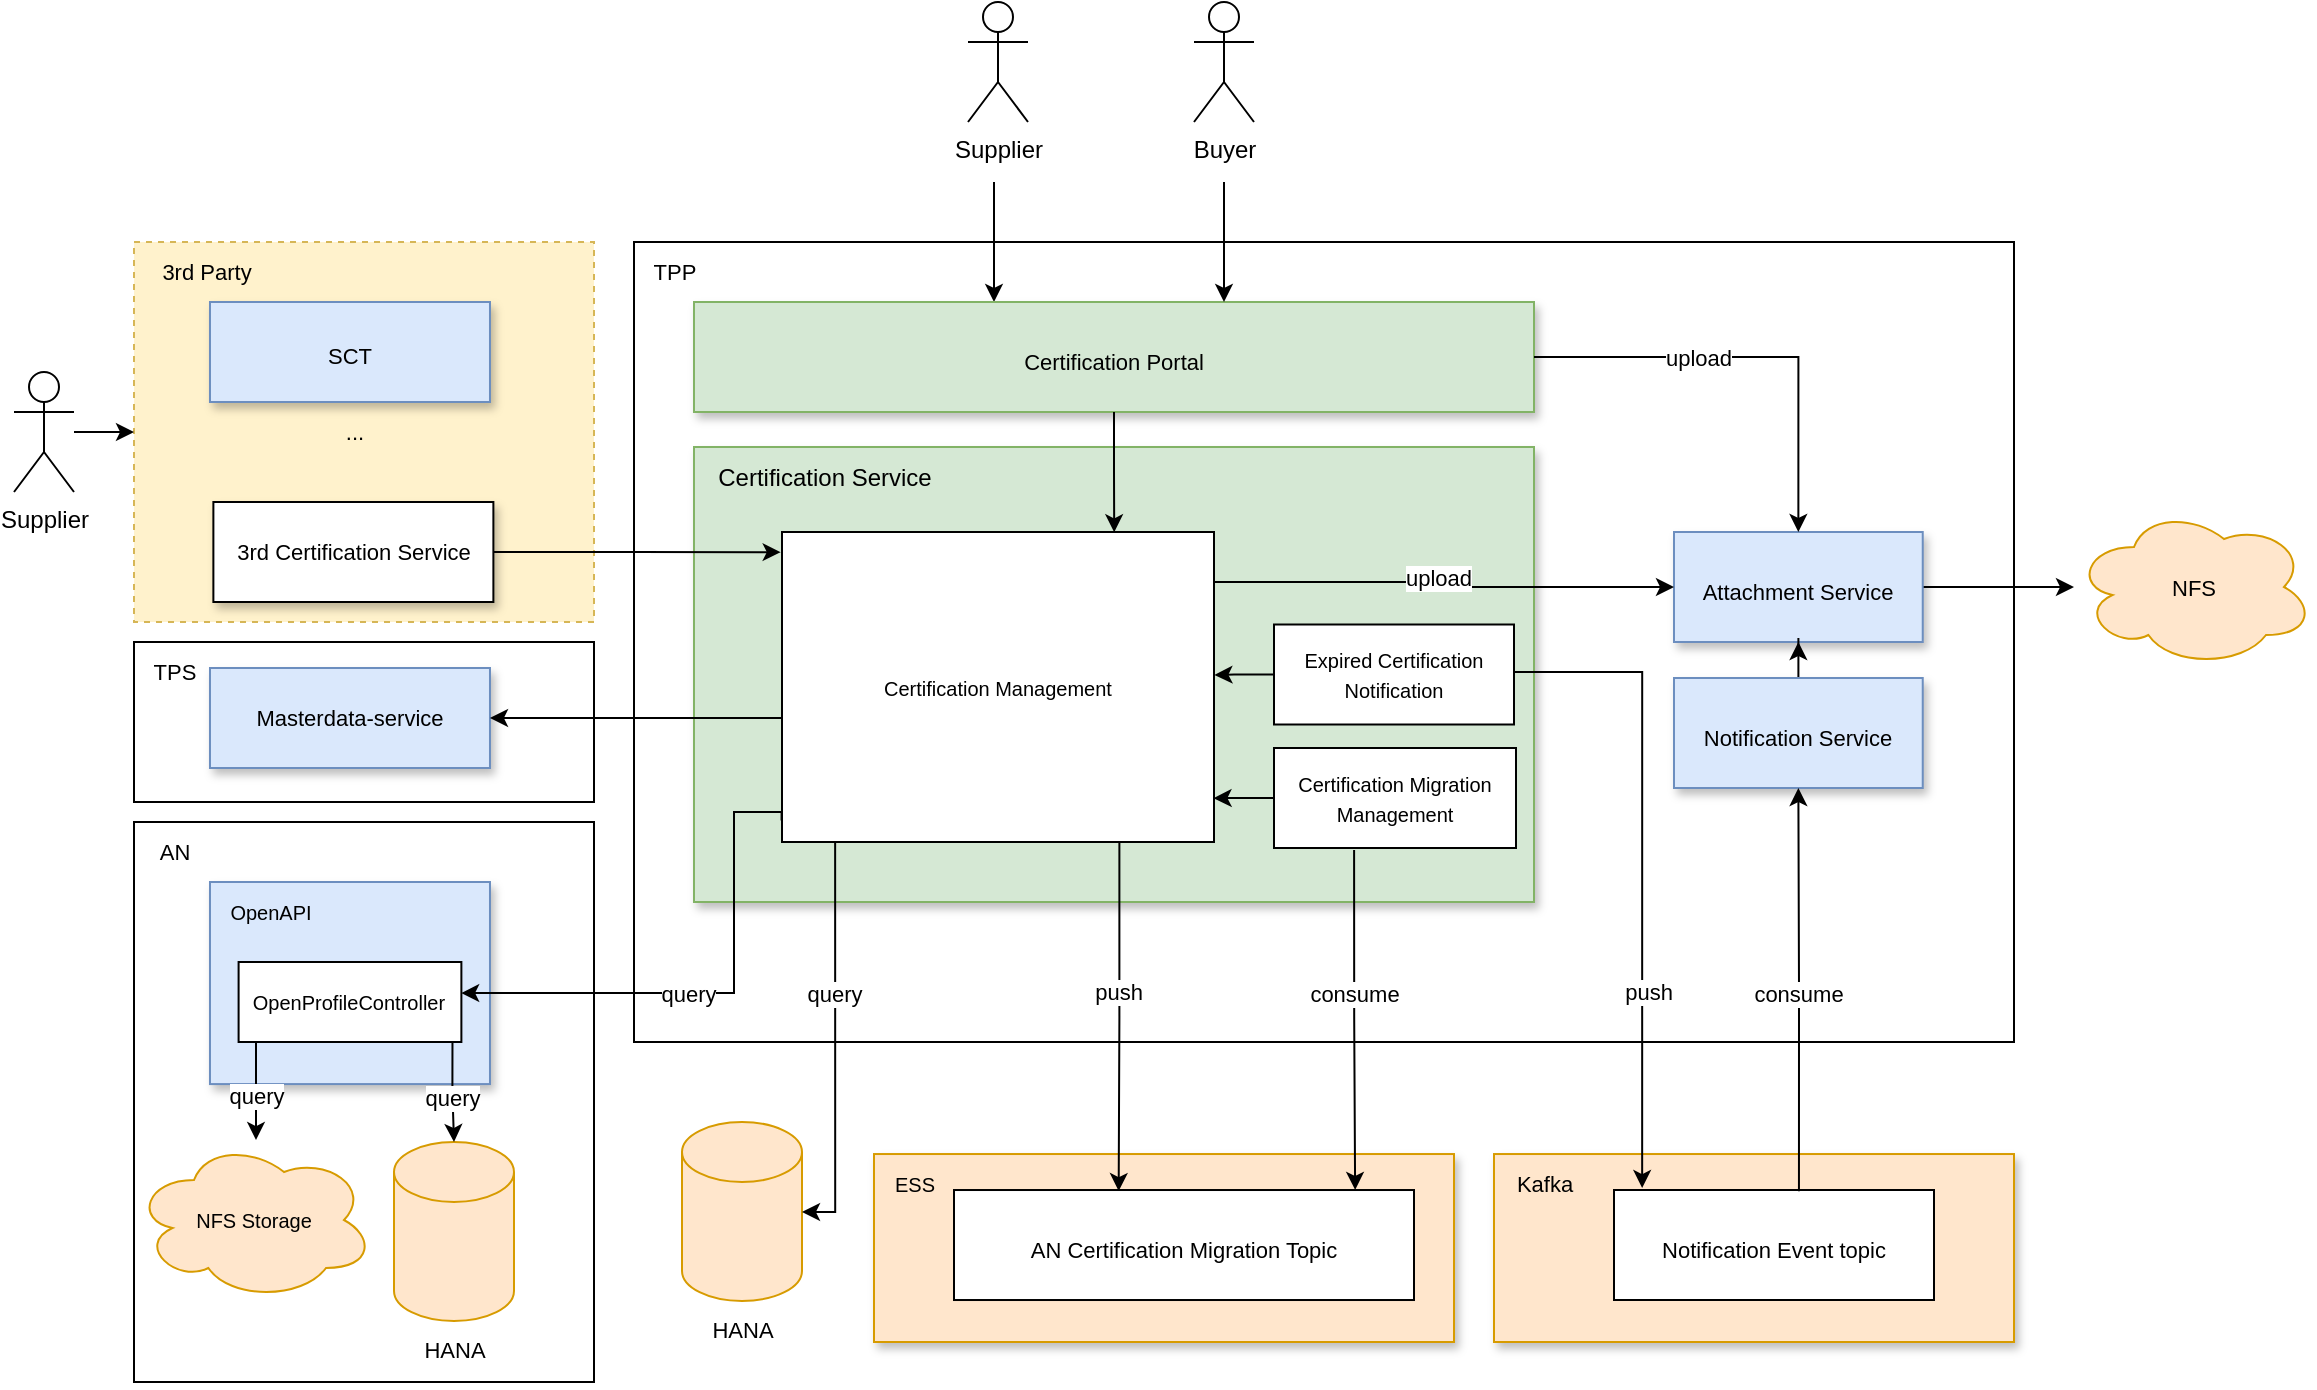 <mxfile version="20.5.3" type="github">
  <diagram id="iNibahF6Y3yYVgzD8dor" name="Page-1">
    <mxGraphModel dx="826" dy="1634" grid="1" gridSize="10" guides="1" tooltips="1" connect="1" arrows="1" fold="1" page="1" pageScale="1" pageWidth="827" pageHeight="1169" math="0" shadow="0">
      <root>
        <mxCell id="0" />
        <mxCell id="1" parent="0" />
        <mxCell id="lmEL7cjPea-mgnWhRd6o-77" value="" style="group" vertex="1" connectable="0" parent="1">
          <mxGeometry x="10" y="-1160" width="1150" height="692.99" as="geometry" />
        </mxCell>
        <mxCell id="NBC4jcn0iUTAf-bns_DX-24" value="" style="rounded=0;whiteSpace=wrap;html=1;dashed=1;fillColor=#fff2cc;strokeColor=#d6b656;" parent="lmEL7cjPea-mgnWhRd6o-77" vertex="1">
          <mxGeometry x="60" y="120" width="230" height="190" as="geometry" />
        </mxCell>
        <mxCell id="NBC4jcn0iUTAf-bns_DX-7" value="" style="rounded=0;whiteSpace=wrap;html=1;" parent="lmEL7cjPea-mgnWhRd6o-77" vertex="1">
          <mxGeometry x="310" y="120" width="690" height="400" as="geometry" />
        </mxCell>
        <mxCell id="lmEL7cjPea-mgnWhRd6o-51" style="edgeStyle=orthogonalEdgeStyle;rounded=0;orthogonalLoop=1;jettySize=auto;html=1;fontFamily=Helvetica;fontSize=11;" edge="1" parent="lmEL7cjPea-mgnWhRd6o-77">
          <mxGeometry relative="1" as="geometry">
            <mxPoint x="490" y="90" as="sourcePoint" />
            <mxPoint x="490" y="150" as="targetPoint" />
          </mxGeometry>
        </mxCell>
        <mxCell id="NBC4jcn0iUTAf-bns_DX-6" value="Supplier" style="shape=umlActor;verticalLabelPosition=bottom;verticalAlign=top;html=1;outlineConnect=0;" parent="lmEL7cjPea-mgnWhRd6o-77" vertex="1">
          <mxGeometry x="477" width="30" height="60" as="geometry" />
        </mxCell>
        <mxCell id="NBC4jcn0iUTAf-bns_DX-16" value="&lt;font style=&quot;font-size: 11px;&quot;&gt;NFS&lt;/font&gt;" style="ellipse;shape=cloud;whiteSpace=wrap;html=1;fillColor=#ffe6cc;strokeColor=#d79b00;" parent="lmEL7cjPea-mgnWhRd6o-77" vertex="1">
          <mxGeometry x="1030" y="252.5" width="120" height="80" as="geometry" />
        </mxCell>
        <mxCell id="NBC4jcn0iUTAf-bns_DX-18" value="&lt;font style=&quot;font-size: 11px;&quot;&gt;Certification Portal&lt;/font&gt;" style="whiteSpace=wrap;html=1;shadow=1;fontSize=18;fillColor=#d5e8d4;strokeColor=#82b366;" parent="lmEL7cjPea-mgnWhRd6o-77" vertex="1">
          <mxGeometry x="340" y="150" width="420" height="55" as="geometry" />
        </mxCell>
        <mxCell id="NBC4jcn0iUTAf-bns_DX-19" value="" style="whiteSpace=wrap;html=1;shadow=1;fontSize=18;fillColor=#d5e8d4;strokeColor=#82b366;" parent="lmEL7cjPea-mgnWhRd6o-77" vertex="1">
          <mxGeometry x="340" y="222.5" width="420" height="227.5" as="geometry" />
        </mxCell>
        <mxCell id="NBC4jcn0iUTAf-bns_DX-22" value="&lt;font style=&quot;font-size: 11px;&quot;&gt;SCT&lt;/font&gt;" style="whiteSpace=wrap;html=1;shadow=1;fontSize=18;fillColor=#dae8fc;strokeColor=#6c8ebf;" parent="lmEL7cjPea-mgnWhRd6o-77" vertex="1">
          <mxGeometry x="97.99" y="150" width="140" height="50" as="geometry" />
        </mxCell>
        <mxCell id="NBC4jcn0iUTAf-bns_DX-29" style="edgeStyle=orthogonalEdgeStyle;rounded=0;orthogonalLoop=1;jettySize=auto;html=1;" parent="lmEL7cjPea-mgnWhRd6o-77" source="NBC4jcn0iUTAf-bns_DX-23" target="NBC4jcn0iUTAf-bns_DX-16" edge="1">
          <mxGeometry relative="1" as="geometry" />
        </mxCell>
        <mxCell id="NBC4jcn0iUTAf-bns_DX-23" value="&lt;font style=&quot;font-size: 11px;&quot;&gt;Attachment Service&lt;/font&gt;" style="whiteSpace=wrap;html=1;shadow=1;fontSize=18;fillColor=#dae8fc;strokeColor=#6c8ebf;" parent="lmEL7cjPea-mgnWhRd6o-77" vertex="1">
          <mxGeometry x="830" y="265" width="124.37" height="55" as="geometry" />
        </mxCell>
        <mxCell id="lmEL7cjPea-mgnWhRd6o-16" style="edgeStyle=orthogonalEdgeStyle;rounded=0;orthogonalLoop=1;jettySize=auto;html=1;exitX=1;exitY=0.5;exitDx=0;exitDy=0;entryX=0.5;entryY=0;entryDx=0;entryDy=0;fontFamily=Helvetica;" edge="1" parent="lmEL7cjPea-mgnWhRd6o-77" source="NBC4jcn0iUTAf-bns_DX-18" target="NBC4jcn0iUTAf-bns_DX-23">
          <mxGeometry relative="1" as="geometry" />
        </mxCell>
        <mxCell id="lmEL7cjPea-mgnWhRd6o-60" value="upload" style="edgeLabel;html=1;align=center;verticalAlign=middle;resizable=0;points=[];fontSize=11;fontFamily=Helvetica;" vertex="1" connectable="0" parent="lmEL7cjPea-mgnWhRd6o-16">
          <mxGeometry x="-0.252" relative="1" as="geometry">
            <mxPoint as="offset" />
          </mxGeometry>
        </mxCell>
        <mxCell id="B5y0qz-TB3IfU01jpHbR-6" value="" style="rounded=0;whiteSpace=wrap;html=1;" parent="lmEL7cjPea-mgnWhRd6o-77" vertex="1">
          <mxGeometry x="60" y="410" width="230" height="280" as="geometry" />
        </mxCell>
        <mxCell id="NBC4jcn0iUTAf-bns_DX-10" value="&lt;font style=&quot;font-size: 11px;&quot;&gt;AN&lt;/font&gt;" style="text;html=1;align=center;verticalAlign=middle;resizable=0;points=[];autosize=1;strokeColor=none;fillColor=none;" parent="lmEL7cjPea-mgnWhRd6o-77" vertex="1">
          <mxGeometry x="59.69" y="409.999" width="40" height="30" as="geometry" />
        </mxCell>
        <mxCell id="B5y0qz-TB3IfU01jpHbR-4" value="" style="group" parent="lmEL7cjPea-mgnWhRd6o-77" vertex="1" connectable="0">
          <mxGeometry x="190" y="570" width="60" height="122.99" as="geometry" />
        </mxCell>
        <mxCell id="B5y0qz-TB3IfU01jpHbR-2" value="" style="shape=cylinder3;whiteSpace=wrap;html=1;boundedLbl=1;backgroundOutline=1;size=15;fillColor=#ffe6cc;strokeColor=#d79b00;" parent="B5y0qz-TB3IfU01jpHbR-4" vertex="1">
          <mxGeometry width="60" height="89.447" as="geometry" />
        </mxCell>
        <mxCell id="B5y0qz-TB3IfU01jpHbR-3" value="&lt;font style=&quot;font-size: 11px;&quot;&gt;HANA&lt;/font&gt;" style="text;html=1;align=center;verticalAlign=middle;resizable=0;points=[];autosize=1;strokeColor=none;fillColor=none;" parent="B5y0qz-TB3IfU01jpHbR-4" vertex="1">
          <mxGeometry x="5" y="89.447" width="50" height="30" as="geometry" />
        </mxCell>
        <mxCell id="lmEL7cjPea-mgnWhRd6o-3" value="&lt;font style=&quot;font-size: 11px;&quot;&gt;3rd Certification Service&lt;/font&gt;" style="rounded=0;whiteSpace=wrap;html=1;shadow=1;" vertex="1" parent="lmEL7cjPea-mgnWhRd6o-77">
          <mxGeometry x="99.69" y="250" width="140" height="50" as="geometry" />
        </mxCell>
        <mxCell id="lmEL7cjPea-mgnWhRd6o-50" style="edgeStyle=orthogonalEdgeStyle;rounded=0;orthogonalLoop=1;jettySize=auto;html=1;entryX=0;entryY=0.5;entryDx=0;entryDy=0;fontFamily=Helvetica;fontSize=11;" edge="1" parent="lmEL7cjPea-mgnWhRd6o-77" source="lmEL7cjPea-mgnWhRd6o-6" target="NBC4jcn0iUTAf-bns_DX-24">
          <mxGeometry relative="1" as="geometry" />
        </mxCell>
        <mxCell id="lmEL7cjPea-mgnWhRd6o-6" value="Supplier" style="shape=umlActor;verticalLabelPosition=bottom;verticalAlign=top;html=1;outlineConnect=0;" vertex="1" parent="lmEL7cjPea-mgnWhRd6o-77">
          <mxGeometry y="185" width="30" height="60" as="geometry" />
        </mxCell>
        <mxCell id="lmEL7cjPea-mgnWhRd6o-7" value="&lt;font style=&quot;font-size: 10px;&quot;&gt;NFS Storage&lt;/font&gt;" style="ellipse;shape=cloud;whiteSpace=wrap;html=1;fillColor=#ffe6cc;strokeColor=#d79b00;" vertex="1" parent="lmEL7cjPea-mgnWhRd6o-77">
          <mxGeometry x="60" y="569" width="120" height="80" as="geometry" />
        </mxCell>
        <mxCell id="NBC4jcn0iUTAf-bns_DX-21" value="" style="whiteSpace=wrap;html=1;shadow=1;fontSize=18;fillColor=#dae8fc;strokeColor=#6c8ebf;" parent="lmEL7cjPea-mgnWhRd6o-77" vertex="1">
          <mxGeometry x="97.99" y="440" width="140" height="101.04" as="geometry" />
        </mxCell>
        <mxCell id="NBC4jcn0iUTAf-bns_DX-13" value="&lt;font style=&quot;font-size: 10px;&quot;&gt;OpenAPI&lt;/font&gt;" style="text;html=1;align=center;verticalAlign=middle;resizable=0;points=[];autosize=1;strokeColor=none;fillColor=none;" parent="lmEL7cjPea-mgnWhRd6o-77" vertex="1">
          <mxGeometry x="97.99" y="440" width="60" height="30" as="geometry" />
        </mxCell>
        <mxCell id="lmEL7cjPea-mgnWhRd6o-11" value="" style="group" vertex="1" connectable="0" parent="lmEL7cjPea-mgnWhRd6o-77">
          <mxGeometry x="334" y="560" width="60" height="122.99" as="geometry" />
        </mxCell>
        <mxCell id="lmEL7cjPea-mgnWhRd6o-12" value="" style="shape=cylinder3;whiteSpace=wrap;html=1;boundedLbl=1;backgroundOutline=1;size=15;fillColor=#ffe6cc;strokeColor=#d79b00;" vertex="1" parent="lmEL7cjPea-mgnWhRd6o-11">
          <mxGeometry width="60" height="89.447" as="geometry" />
        </mxCell>
        <mxCell id="lmEL7cjPea-mgnWhRd6o-13" value="&lt;font style=&quot;font-size: 11px;&quot;&gt;HANA&lt;/font&gt;" style="text;html=1;align=center;verticalAlign=middle;resizable=0;points=[];autosize=1;strokeColor=none;fillColor=none;" vertex="1" parent="lmEL7cjPea-mgnWhRd6o-11">
          <mxGeometry x="5" y="89.447" width="50" height="30" as="geometry" />
        </mxCell>
        <mxCell id="lmEL7cjPea-mgnWhRd6o-15" value="&lt;span style=&quot;&quot;&gt;Certification Service&lt;/span&gt;" style="text;html=1;align=center;verticalAlign=middle;resizable=0;points=[];autosize=1;strokeColor=none;fillColor=none;fontFamily=Helvetica;" vertex="1" parent="lmEL7cjPea-mgnWhRd6o-77">
          <mxGeometry x="339.5" y="222.5" width="130" height="30" as="geometry" />
        </mxCell>
        <mxCell id="lmEL7cjPea-mgnWhRd6o-18" value="&lt;span style=&quot;&quot;&gt;&lt;font style=&quot;font-size: 10px;&quot;&gt;OpenProfileController&lt;/font&gt;&lt;/span&gt;" style="rounded=0;whiteSpace=wrap;html=1;" vertex="1" parent="lmEL7cjPea-mgnWhRd6o-77">
          <mxGeometry x="112.3" y="480" width="111.39" height="40" as="geometry" />
        </mxCell>
        <mxCell id="lmEL7cjPea-mgnWhRd6o-10" style="edgeStyle=orthogonalEdgeStyle;rounded=0;orthogonalLoop=1;jettySize=auto;html=1;fontFamily=Helvetica;" edge="1" parent="lmEL7cjPea-mgnWhRd6o-77" target="lmEL7cjPea-mgnWhRd6o-7">
          <mxGeometry relative="1" as="geometry">
            <mxPoint x="121" y="520" as="sourcePoint" />
            <Array as="points">
              <mxPoint x="121" y="530" />
              <mxPoint x="121" y="530" />
            </Array>
          </mxGeometry>
        </mxCell>
        <mxCell id="lmEL7cjPea-mgnWhRd6o-64" value="query" style="edgeLabel;html=1;align=center;verticalAlign=middle;resizable=0;points=[];fontSize=11;fontFamily=Helvetica;" vertex="1" connectable="0" parent="lmEL7cjPea-mgnWhRd6o-10">
          <mxGeometry x="-0.242" relative="1" as="geometry">
            <mxPoint y="8" as="offset" />
          </mxGeometry>
        </mxCell>
        <mxCell id="NBC4jcn0iUTAf-bns_DX-34" style="edgeStyle=orthogonalEdgeStyle;rounded=0;orthogonalLoop=1;jettySize=auto;html=1;exitX=0.96;exitY=0.991;exitDx=0;exitDy=0;exitPerimeter=0;" parent="lmEL7cjPea-mgnWhRd6o-77" source="lmEL7cjPea-mgnWhRd6o-18" target="B5y0qz-TB3IfU01jpHbR-2" edge="1">
          <mxGeometry relative="1" as="geometry" />
        </mxCell>
        <mxCell id="lmEL7cjPea-mgnWhRd6o-63" value="query" style="edgeLabel;html=1;align=center;verticalAlign=middle;resizable=0;points=[];fontSize=11;fontFamily=Helvetica;" vertex="1" connectable="0" parent="NBC4jcn0iUTAf-bns_DX-34">
          <mxGeometry x="-0.258" y="1" relative="1" as="geometry">
            <mxPoint x="-1" y="9" as="offset" />
          </mxGeometry>
        </mxCell>
        <mxCell id="NBC4jcn0iUTAf-bns_DX-11" value="" style="rounded=0;whiteSpace=wrap;html=1;shadow=1;fillColor=#ffe6cc;strokeColor=#d79b00;" parent="lmEL7cjPea-mgnWhRd6o-77" vertex="1">
          <mxGeometry x="740" y="576.02" width="260" height="93.98" as="geometry" />
        </mxCell>
        <mxCell id="NBC4jcn0iUTAf-bns_DX-14" value="&lt;font style=&quot;font-size: 11px;&quot;&gt;Kafka&lt;/font&gt;" style="text;html=1;align=center;verticalAlign=middle;resizable=0;points=[];autosize=1;strokeColor=none;fillColor=none;" parent="lmEL7cjPea-mgnWhRd6o-77" vertex="1">
          <mxGeometry x="740" y="575.97" width="50" height="30" as="geometry" />
        </mxCell>
        <mxCell id="NBC4jcn0iUTAf-bns_DX-17" value="&lt;font style=&quot;font-size: 11px;&quot;&gt;Notification Event topic&lt;/font&gt;" style="whiteSpace=wrap;html=1;shadow=0;fontSize=18;" parent="lmEL7cjPea-mgnWhRd6o-77" vertex="1">
          <mxGeometry x="800" y="594" width="160" height="55" as="geometry" />
        </mxCell>
        <mxCell id="lmEL7cjPea-mgnWhRd6o-19" value="" style="rounded=0;whiteSpace=wrap;html=1;shadow=1;fillColor=#ffe6cc;strokeColor=#d79b00;" vertex="1" parent="lmEL7cjPea-mgnWhRd6o-77">
          <mxGeometry x="430" y="576.02" width="290" height="93.98" as="geometry" />
        </mxCell>
        <mxCell id="lmEL7cjPea-mgnWhRd6o-20" value="&lt;font style=&quot;font-size: 10px;&quot;&gt;ESS&lt;/font&gt;" style="text;html=1;align=center;verticalAlign=middle;resizable=0;points=[];autosize=1;strokeColor=none;fillColor=none;" vertex="1" parent="lmEL7cjPea-mgnWhRd6o-77">
          <mxGeometry x="429.5" y="576.02" width="40" height="30" as="geometry" />
        </mxCell>
        <mxCell id="lmEL7cjPea-mgnWhRd6o-21" value="&lt;font style=&quot;font-size: 11px;&quot;&gt;AN Certification Migration Topic&lt;/font&gt;" style="whiteSpace=wrap;html=1;shadow=0;fontSize=18;" vertex="1" parent="lmEL7cjPea-mgnWhRd6o-77">
          <mxGeometry x="470" y="594.01" width="230" height="55" as="geometry" />
        </mxCell>
        <mxCell id="lmEL7cjPea-mgnWhRd6o-26" style="edgeStyle=orthogonalEdgeStyle;rounded=0;orthogonalLoop=1;jettySize=auto;html=1;fontFamily=Helvetica;fontSize=10;exitX=0.781;exitY=0.997;exitDx=0;exitDy=0;exitPerimeter=0;entryX=0.358;entryY=0.01;entryDx=0;entryDy=0;entryPerimeter=0;" edge="1" parent="lmEL7cjPea-mgnWhRd6o-77" source="lmEL7cjPea-mgnWhRd6o-22" target="lmEL7cjPea-mgnWhRd6o-21">
          <mxGeometry relative="1" as="geometry">
            <mxPoint x="553" y="590" as="targetPoint" />
            <Array as="points" />
          </mxGeometry>
        </mxCell>
        <mxCell id="lmEL7cjPea-mgnWhRd6o-58" value="push" style="edgeLabel;html=1;align=center;verticalAlign=middle;resizable=0;points=[];fontSize=11;fontFamily=Helvetica;" vertex="1" connectable="0" parent="lmEL7cjPea-mgnWhRd6o-26">
          <mxGeometry x="-0.162" y="-1" relative="1" as="geometry">
            <mxPoint y="2" as="offset" />
          </mxGeometry>
        </mxCell>
        <mxCell id="lmEL7cjPea-mgnWhRd6o-36" style="edgeStyle=orthogonalEdgeStyle;rounded=0;orthogonalLoop=1;jettySize=auto;html=1;fontFamily=Helvetica;fontSize=10;exitX=0.997;exitY=0.161;exitDx=0;exitDy=0;entryX=0;entryY=0.5;entryDx=0;entryDy=0;exitPerimeter=0;" edge="1" parent="lmEL7cjPea-mgnWhRd6o-77" source="lmEL7cjPea-mgnWhRd6o-22" target="NBC4jcn0iUTAf-bns_DX-23">
          <mxGeometry relative="1" as="geometry">
            <Array as="points" />
          </mxGeometry>
        </mxCell>
        <mxCell id="lmEL7cjPea-mgnWhRd6o-59" value="upload" style="edgeLabel;html=1;align=center;verticalAlign=middle;resizable=0;points=[];fontSize=11;fontFamily=Helvetica;" vertex="1" connectable="0" parent="lmEL7cjPea-mgnWhRd6o-36">
          <mxGeometry x="-0.038" y="2" relative="1" as="geometry">
            <mxPoint as="offset" />
          </mxGeometry>
        </mxCell>
        <mxCell id="lmEL7cjPea-mgnWhRd6o-22" value="&lt;span style=&quot;&quot;&gt;&lt;font style=&quot;font-size: 10px;&quot;&gt;Certification Management&lt;/font&gt;&lt;/span&gt;" style="rounded=0;whiteSpace=wrap;html=1;" vertex="1" parent="lmEL7cjPea-mgnWhRd6o-77">
          <mxGeometry x="384" y="265" width="216" height="155" as="geometry" />
        </mxCell>
        <mxCell id="lmEL7cjPea-mgnWhRd6o-45" style="edgeStyle=orthogonalEdgeStyle;rounded=0;orthogonalLoop=1;jettySize=auto;html=1;entryX=0.088;entryY=-0.018;entryDx=0;entryDy=0;fontFamily=Helvetica;fontSize=10;entryPerimeter=0;exitX=1;exitY=0.5;exitDx=0;exitDy=0;" edge="1" parent="lmEL7cjPea-mgnWhRd6o-77" source="lmEL7cjPea-mgnWhRd6o-23" target="NBC4jcn0iUTAf-bns_DX-17">
          <mxGeometry relative="1" as="geometry">
            <Array as="points">
              <mxPoint x="814" y="335" />
            </Array>
          </mxGeometry>
        </mxCell>
        <mxCell id="lmEL7cjPea-mgnWhRd6o-55" value="push" style="edgeLabel;html=1;align=center;verticalAlign=middle;resizable=0;points=[];fontSize=11;fontFamily=Helvetica;" vertex="1" connectable="0" parent="lmEL7cjPea-mgnWhRd6o-45">
          <mxGeometry x="-0.023" y="2" relative="1" as="geometry">
            <mxPoint x="1" y="67" as="offset" />
          </mxGeometry>
        </mxCell>
        <mxCell id="lmEL7cjPea-mgnWhRd6o-46" style="edgeStyle=orthogonalEdgeStyle;rounded=0;orthogonalLoop=1;jettySize=auto;html=1;fontFamily=Helvetica;fontSize=10;entryX=1.001;entryY=0.461;entryDx=0;entryDy=0;entryPerimeter=0;" edge="1" parent="lmEL7cjPea-mgnWhRd6o-77" source="lmEL7cjPea-mgnWhRd6o-23" target="lmEL7cjPea-mgnWhRd6o-22">
          <mxGeometry relative="1" as="geometry">
            <mxPoint x="600" y="335" as="targetPoint" />
          </mxGeometry>
        </mxCell>
        <mxCell id="lmEL7cjPea-mgnWhRd6o-23" value="&lt;span style=&quot;&quot;&gt;&lt;font style=&quot;font-size: 10px;&quot;&gt;Expired&amp;nbsp;Certification Notification&lt;/font&gt;&lt;/span&gt;" style="rounded=0;whiteSpace=wrap;html=1;" vertex="1" parent="lmEL7cjPea-mgnWhRd6o-77">
          <mxGeometry x="630" y="311.25" width="120" height="50" as="geometry" />
        </mxCell>
        <mxCell id="lmEL7cjPea-mgnWhRd6o-28" style="edgeStyle=orthogonalEdgeStyle;rounded=0;orthogonalLoop=1;jettySize=auto;html=1;fontFamily=Helvetica;fontSize=10;exitX=0.331;exitY=1.019;exitDx=0;exitDy=0;entryX=0.872;entryY=-0.001;entryDx=0;entryDy=0;entryPerimeter=0;exitPerimeter=0;" edge="1" parent="lmEL7cjPea-mgnWhRd6o-77" source="lmEL7cjPea-mgnWhRd6o-24" target="lmEL7cjPea-mgnWhRd6o-21">
          <mxGeometry relative="1" as="geometry">
            <mxPoint x="620" y="330" as="sourcePoint" />
            <mxPoint x="620" y="640" as="targetPoint" />
          </mxGeometry>
        </mxCell>
        <mxCell id="lmEL7cjPea-mgnWhRd6o-57" value="consume" style="edgeLabel;html=1;align=center;verticalAlign=middle;resizable=0;points=[];fontSize=11;fontFamily=Helvetica;" vertex="1" connectable="0" parent="lmEL7cjPea-mgnWhRd6o-28">
          <mxGeometry x="-0.005" y="3" relative="1" as="geometry">
            <mxPoint x="-4" y="-13" as="offset" />
          </mxGeometry>
        </mxCell>
        <mxCell id="lmEL7cjPea-mgnWhRd6o-47" style="edgeStyle=orthogonalEdgeStyle;rounded=0;orthogonalLoop=1;jettySize=auto;html=1;entryX=0.999;entryY=0.859;entryDx=0;entryDy=0;entryPerimeter=0;fontFamily=Helvetica;fontSize=10;" edge="1" parent="lmEL7cjPea-mgnWhRd6o-77" source="lmEL7cjPea-mgnWhRd6o-24" target="lmEL7cjPea-mgnWhRd6o-22">
          <mxGeometry relative="1" as="geometry" />
        </mxCell>
        <mxCell id="lmEL7cjPea-mgnWhRd6o-24" value="&lt;span style=&quot;&quot;&gt;&lt;font style=&quot;font-size: 10px;&quot;&gt;Certification Migration Management&lt;/font&gt;&lt;/span&gt;" style="rounded=0;whiteSpace=wrap;html=1;" vertex="1" parent="lmEL7cjPea-mgnWhRd6o-77">
          <mxGeometry x="630" y="373" width="121" height="50" as="geometry" />
        </mxCell>
        <mxCell id="lmEL7cjPea-mgnWhRd6o-4" style="edgeStyle=orthogonalEdgeStyle;rounded=0;orthogonalLoop=1;jettySize=auto;html=1;entryX=-0.003;entryY=0.065;entryDx=0;entryDy=0;entryPerimeter=0;" edge="1" parent="lmEL7cjPea-mgnWhRd6o-77" source="lmEL7cjPea-mgnWhRd6o-3" target="lmEL7cjPea-mgnWhRd6o-22">
          <mxGeometry relative="1" as="geometry">
            <mxPoint x="380" y="277" as="targetPoint" />
          </mxGeometry>
        </mxCell>
        <mxCell id="lmEL7cjPea-mgnWhRd6o-14" style="edgeStyle=orthogonalEdgeStyle;rounded=0;orthogonalLoop=1;jettySize=auto;html=1;fontFamily=Helvetica;exitX=0.123;exitY=1.003;exitDx=0;exitDy=0;exitPerimeter=0;" edge="1" parent="lmEL7cjPea-mgnWhRd6o-77" source="lmEL7cjPea-mgnWhRd6o-22" target="lmEL7cjPea-mgnWhRd6o-12">
          <mxGeometry relative="1" as="geometry">
            <mxPoint x="410" y="420" as="sourcePoint" />
            <Array as="points">
              <mxPoint x="410" y="605" />
            </Array>
          </mxGeometry>
        </mxCell>
        <mxCell id="lmEL7cjPea-mgnWhRd6o-62" value="query" style="edgeLabel;html=1;align=center;verticalAlign=middle;resizable=0;points=[];fontSize=11;fontFamily=Helvetica;" vertex="1" connectable="0" parent="lmEL7cjPea-mgnWhRd6o-14">
          <mxGeometry x="-0.215" y="-3" relative="1" as="geometry">
            <mxPoint x="2" y="-4" as="offset" />
          </mxGeometry>
        </mxCell>
        <mxCell id="NBC4jcn0iUTAf-bns_DX-35" style="edgeStyle=orthogonalEdgeStyle;rounded=0;orthogonalLoop=1;jettySize=auto;html=1;exitX=-0.001;exitY=0.931;exitDx=0;exitDy=0;exitPerimeter=0;entryX=0.999;entryY=0.388;entryDx=0;entryDy=0;entryPerimeter=0;" parent="lmEL7cjPea-mgnWhRd6o-77" source="lmEL7cjPea-mgnWhRd6o-22" target="lmEL7cjPea-mgnWhRd6o-18" edge="1">
          <mxGeometry relative="1" as="geometry">
            <mxPoint x="380" y="400" as="sourcePoint" />
            <mxPoint x="250" y="490" as="targetPoint" />
            <Array as="points">
              <mxPoint x="384" y="405" />
              <mxPoint x="360" y="405" />
              <mxPoint x="360" y="496" />
            </Array>
          </mxGeometry>
        </mxCell>
        <mxCell id="lmEL7cjPea-mgnWhRd6o-61" value="query" style="edgeLabel;html=1;align=center;verticalAlign=middle;resizable=0;points=[];fontSize=11;fontFamily=Helvetica;" vertex="1" connectable="0" parent="NBC4jcn0iUTAf-bns_DX-35">
          <mxGeometry x="0.315" y="-1" relative="1" as="geometry">
            <mxPoint x="26" y="1" as="offset" />
          </mxGeometry>
        </mxCell>
        <mxCell id="lmEL7cjPea-mgnWhRd6o-66" value="" style="edgeStyle=orthogonalEdgeStyle;rounded=0;orthogonalLoop=1;jettySize=auto;html=1;fontFamily=Helvetica;fontSize=11;" edge="1" parent="lmEL7cjPea-mgnWhRd6o-77" source="NBC4jcn0iUTAf-bns_DX-20" target="NBC4jcn0iUTAf-bns_DX-23">
          <mxGeometry relative="1" as="geometry" />
        </mxCell>
        <mxCell id="NBC4jcn0iUTAf-bns_DX-20" value="&lt;font style=&quot;font-size: 11px;&quot;&gt;Notification Service&lt;/font&gt;" style="whiteSpace=wrap;html=1;shadow=1;fontSize=18;fillColor=#dae8fc;strokeColor=#6c8ebf;" parent="lmEL7cjPea-mgnWhRd6o-77" vertex="1">
          <mxGeometry x="830" y="338" width="124.37" height="55" as="geometry" />
        </mxCell>
        <mxCell id="lmEL7cjPea-mgnWhRd6o-32" style="edgeStyle=orthogonalEdgeStyle;rounded=0;orthogonalLoop=1;jettySize=auto;html=1;exitX=0.578;exitY=0.011;exitDx=0;exitDy=0;entryX=0.5;entryY=1;entryDx=0;entryDy=0;fontFamily=Helvetica;fontSize=10;exitPerimeter=0;" edge="1" parent="lmEL7cjPea-mgnWhRd6o-77" source="NBC4jcn0iUTAf-bns_DX-17" target="NBC4jcn0iUTAf-bns_DX-20">
          <mxGeometry relative="1" as="geometry" />
        </mxCell>
        <mxCell id="lmEL7cjPea-mgnWhRd6o-56" value="consume" style="edgeLabel;html=1;align=center;verticalAlign=middle;resizable=0;points=[];fontSize=11;fontFamily=Helvetica;" vertex="1" connectable="0" parent="lmEL7cjPea-mgnWhRd6o-32">
          <mxGeometry x="0.067" relative="1" as="geometry">
            <mxPoint y="8" as="offset" />
          </mxGeometry>
        </mxCell>
        <mxCell id="lmEL7cjPea-mgnWhRd6o-52" value="..." style="text;html=1;align=center;verticalAlign=middle;resizable=0;points=[];autosize=1;strokeColor=none;fillColor=none;fontSize=11;fontFamily=Helvetica;" vertex="1" parent="lmEL7cjPea-mgnWhRd6o-77">
          <mxGeometry x="154.69" y="200" width="30" height="30" as="geometry" />
        </mxCell>
        <mxCell id="lmEL7cjPea-mgnWhRd6o-53" value="TPP" style="text;html=1;align=center;verticalAlign=middle;resizable=0;points=[];autosize=1;strokeColor=none;fillColor=none;fontSize=11;fontFamily=Helvetica;" vertex="1" parent="lmEL7cjPea-mgnWhRd6o-77">
          <mxGeometry x="310" y="120" width="40" height="30" as="geometry" />
        </mxCell>
        <mxCell id="lmEL7cjPea-mgnWhRd6o-54" value="3rd Party" style="text;html=1;align=center;verticalAlign=middle;resizable=0;points=[];autosize=1;strokeColor=none;fillColor=none;fontSize=11;fontFamily=Helvetica;" vertex="1" parent="lmEL7cjPea-mgnWhRd6o-77">
          <mxGeometry x="61.39" y="120" width="70" height="30" as="geometry" />
        </mxCell>
        <mxCell id="lmEL7cjPea-mgnWhRd6o-67" value="" style="rounded=0;whiteSpace=wrap;html=1;shadow=0;glass=0;labelBackgroundColor=#000000;sketch=0;strokeColor=#000000;fontFamily=Helvetica;fontSize=11;fillColor=default;gradientColor=none;" vertex="1" parent="lmEL7cjPea-mgnWhRd6o-77">
          <mxGeometry x="60" y="320" width="230" height="80" as="geometry" />
        </mxCell>
        <mxCell id="lmEL7cjPea-mgnWhRd6o-69" value="&lt;font style=&quot;font-size: 11px;&quot;&gt;Masterdata-service&lt;/font&gt;" style="rounded=0;whiteSpace=wrap;html=1;shadow=1;fillColor=#dae8fc;strokeColor=#6c8ebf;" vertex="1" parent="lmEL7cjPea-mgnWhRd6o-77">
          <mxGeometry x="97.99" y="333" width="140" height="50" as="geometry" />
        </mxCell>
        <mxCell id="lmEL7cjPea-mgnWhRd6o-71" value="TPS" style="text;html=1;align=center;verticalAlign=middle;resizable=0;points=[];autosize=1;strokeColor=none;fillColor=none;fontSize=11;fontFamily=Helvetica;" vertex="1" parent="lmEL7cjPea-mgnWhRd6o-77">
          <mxGeometry x="60" y="320" width="40" height="30" as="geometry" />
        </mxCell>
        <mxCell id="lmEL7cjPea-mgnWhRd6o-70" style="edgeStyle=orthogonalEdgeStyle;rounded=0;orthogonalLoop=1;jettySize=auto;html=1;entryX=1;entryY=0.5;entryDx=0;entryDy=0;fontFamily=Helvetica;fontSize=11;exitX=-0.001;exitY=0.6;exitDx=0;exitDy=0;exitPerimeter=0;" edge="1" parent="lmEL7cjPea-mgnWhRd6o-77" source="lmEL7cjPea-mgnWhRd6o-22" target="lmEL7cjPea-mgnWhRd6o-69">
          <mxGeometry relative="1" as="geometry" />
        </mxCell>
        <mxCell id="lmEL7cjPea-mgnWhRd6o-76" style="edgeStyle=orthogonalEdgeStyle;rounded=0;orthogonalLoop=1;jettySize=auto;html=1;fontFamily=Helvetica;fontSize=11;" edge="1" parent="lmEL7cjPea-mgnWhRd6o-77">
          <mxGeometry relative="1" as="geometry">
            <mxPoint x="605" y="90" as="sourcePoint" />
            <mxPoint x="605" y="150" as="targetPoint" />
          </mxGeometry>
        </mxCell>
        <mxCell id="lmEL7cjPea-mgnWhRd6o-73" value="Buyer" style="shape=umlActor;verticalLabelPosition=bottom;verticalAlign=top;html=1;outlineConnect=0;" vertex="1" parent="lmEL7cjPea-mgnWhRd6o-77">
          <mxGeometry x="590" width="30" height="60" as="geometry" />
        </mxCell>
        <mxCell id="lmEL7cjPea-mgnWhRd6o-79" style="edgeStyle=orthogonalEdgeStyle;rounded=0;orthogonalLoop=1;jettySize=auto;html=1;entryX=0.769;entryY=0.001;entryDx=0;entryDy=0;entryPerimeter=0;fontFamily=Helvetica;fontSize=11;" edge="1" parent="lmEL7cjPea-mgnWhRd6o-77" source="NBC4jcn0iUTAf-bns_DX-18" target="lmEL7cjPea-mgnWhRd6o-22">
          <mxGeometry relative="1" as="geometry" />
        </mxCell>
      </root>
    </mxGraphModel>
  </diagram>
</mxfile>
